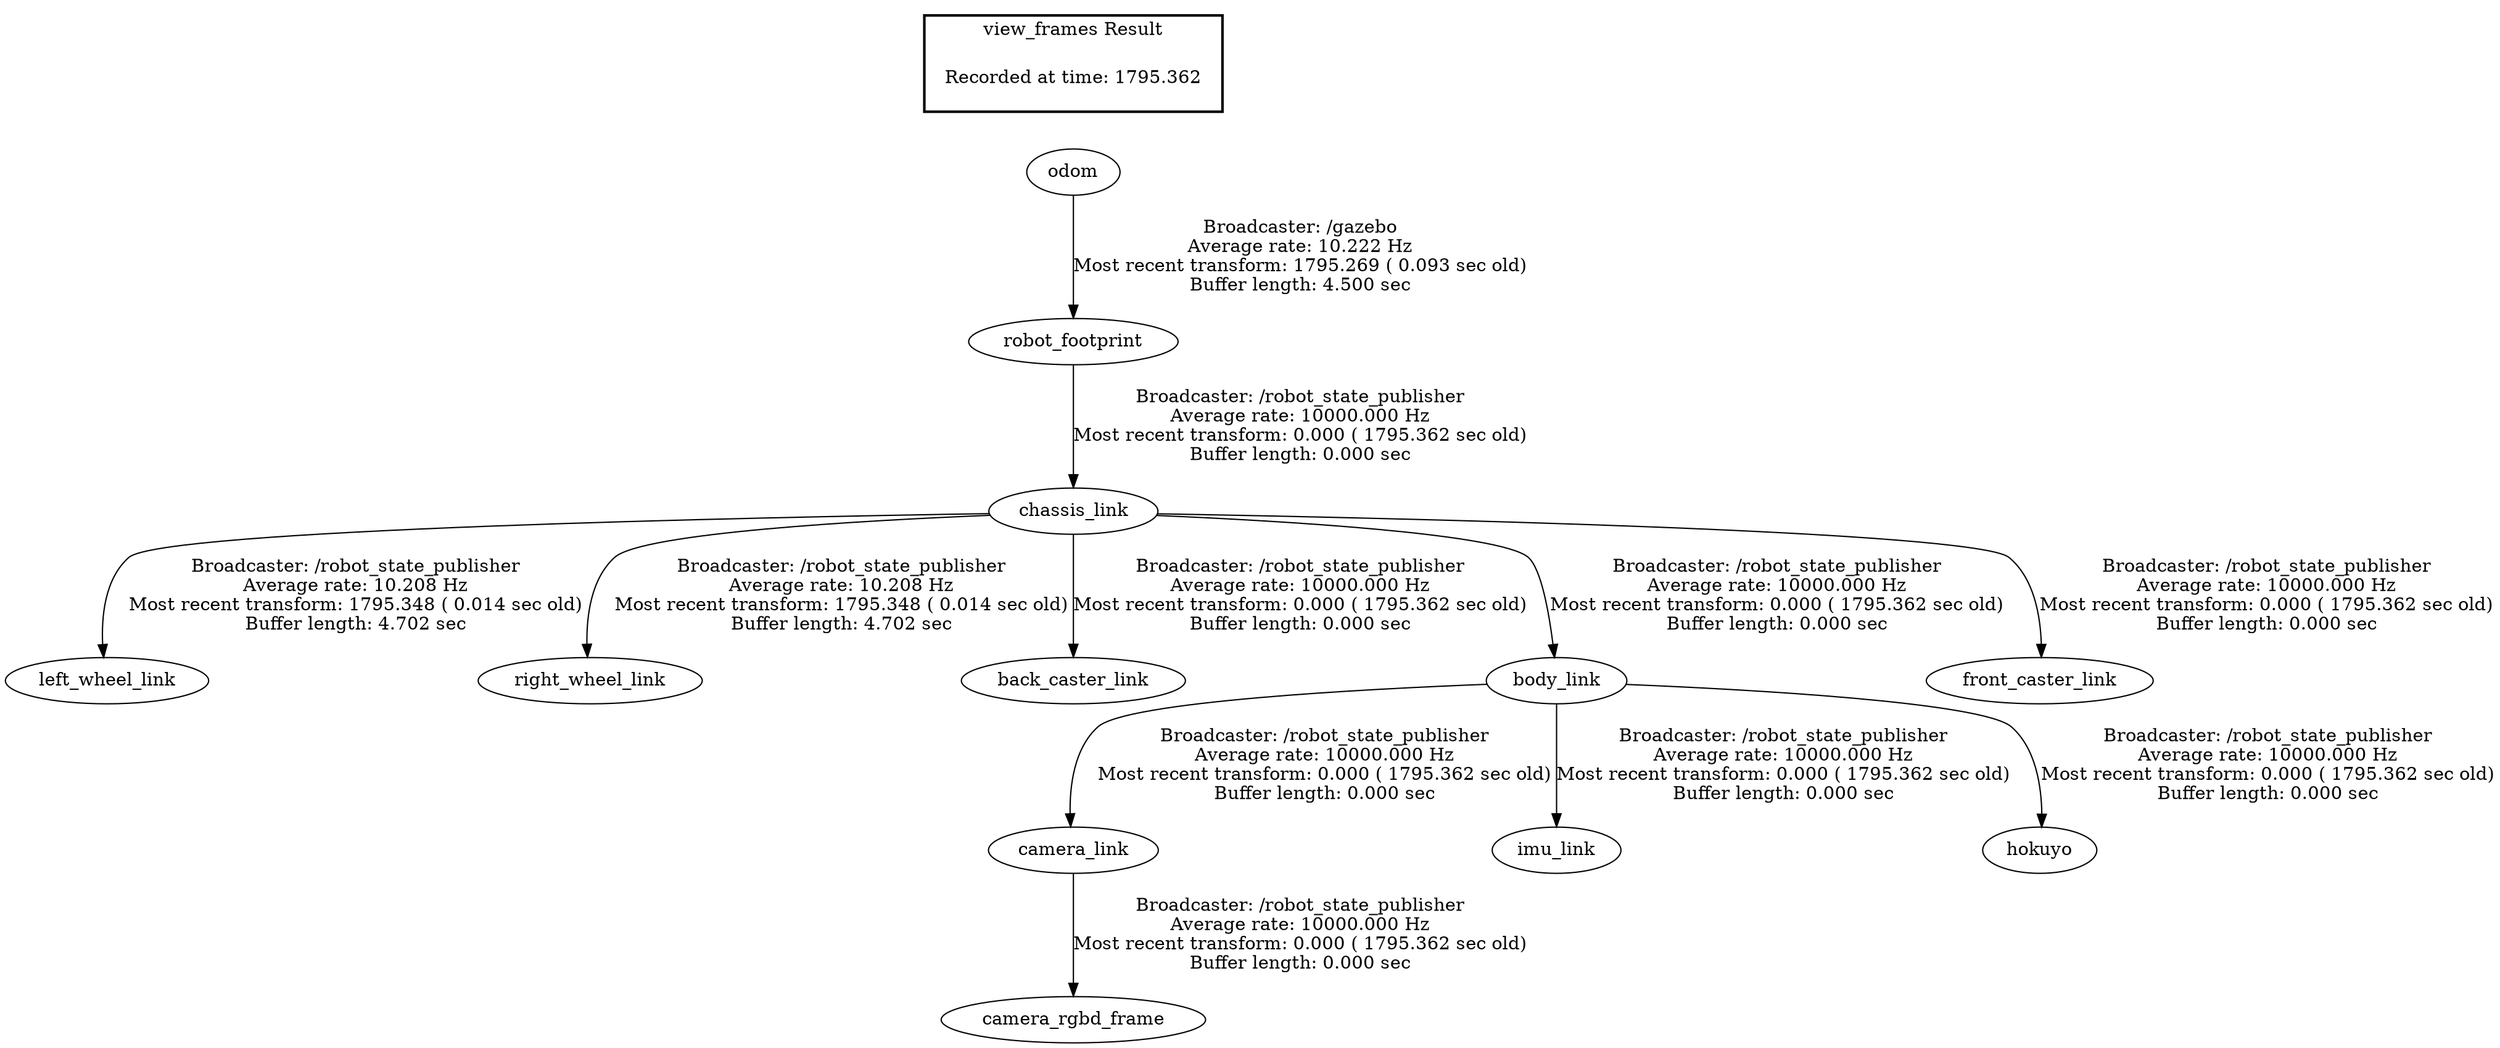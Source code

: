 digraph G {
"chassis_link" -> "left_wheel_link"[label="Broadcaster: /robot_state_publisher\nAverage rate: 10.208 Hz\nMost recent transform: 1795.348 ( 0.014 sec old)\nBuffer length: 4.702 sec\n"];
"robot_footprint" -> "chassis_link"[label="Broadcaster: /robot_state_publisher\nAverage rate: 10000.000 Hz\nMost recent transform: 0.000 ( 1795.362 sec old)\nBuffer length: 0.000 sec\n"];
"chassis_link" -> "right_wheel_link"[label="Broadcaster: /robot_state_publisher\nAverage rate: 10.208 Hz\nMost recent transform: 1795.348 ( 0.014 sec old)\nBuffer length: 4.702 sec\n"];
"chassis_link" -> "back_caster_link"[label="Broadcaster: /robot_state_publisher\nAverage rate: 10000.000 Hz\nMost recent transform: 0.000 ( 1795.362 sec old)\nBuffer length: 0.000 sec\n"];
"chassis_link" -> "body_link"[label="Broadcaster: /robot_state_publisher\nAverage rate: 10000.000 Hz\nMost recent transform: 0.000 ( 1795.362 sec old)\nBuffer length: 0.000 sec\n"];
"body_link" -> "camera_link"[label="Broadcaster: /robot_state_publisher\nAverage rate: 10000.000 Hz\nMost recent transform: 0.000 ( 1795.362 sec old)\nBuffer length: 0.000 sec\n"];
"camera_link" -> "camera_rgbd_frame"[label="Broadcaster: /robot_state_publisher\nAverage rate: 10000.000 Hz\nMost recent transform: 0.000 ( 1795.362 sec old)\nBuffer length: 0.000 sec\n"];
"chassis_link" -> "front_caster_link"[label="Broadcaster: /robot_state_publisher\nAverage rate: 10000.000 Hz\nMost recent transform: 0.000 ( 1795.362 sec old)\nBuffer length: 0.000 sec\n"];
"body_link" -> "imu_link"[label="Broadcaster: /robot_state_publisher\nAverage rate: 10000.000 Hz\nMost recent transform: 0.000 ( 1795.362 sec old)\nBuffer length: 0.000 sec\n"];
"body_link" -> "hokuyo"[label="Broadcaster: /robot_state_publisher\nAverage rate: 10000.000 Hz\nMost recent transform: 0.000 ( 1795.362 sec old)\nBuffer length: 0.000 sec\n"];
"odom" -> "robot_footprint"[label="Broadcaster: /gazebo\nAverage rate: 10.222 Hz\nMost recent transform: 1795.269 ( 0.093 sec old)\nBuffer length: 4.500 sec\n"];
edge [style=invis];
 subgraph cluster_legend { style=bold; color=black; label ="view_frames Result";
"Recorded at time: 1795.362"[ shape=plaintext ] ;
 }->"odom";
}